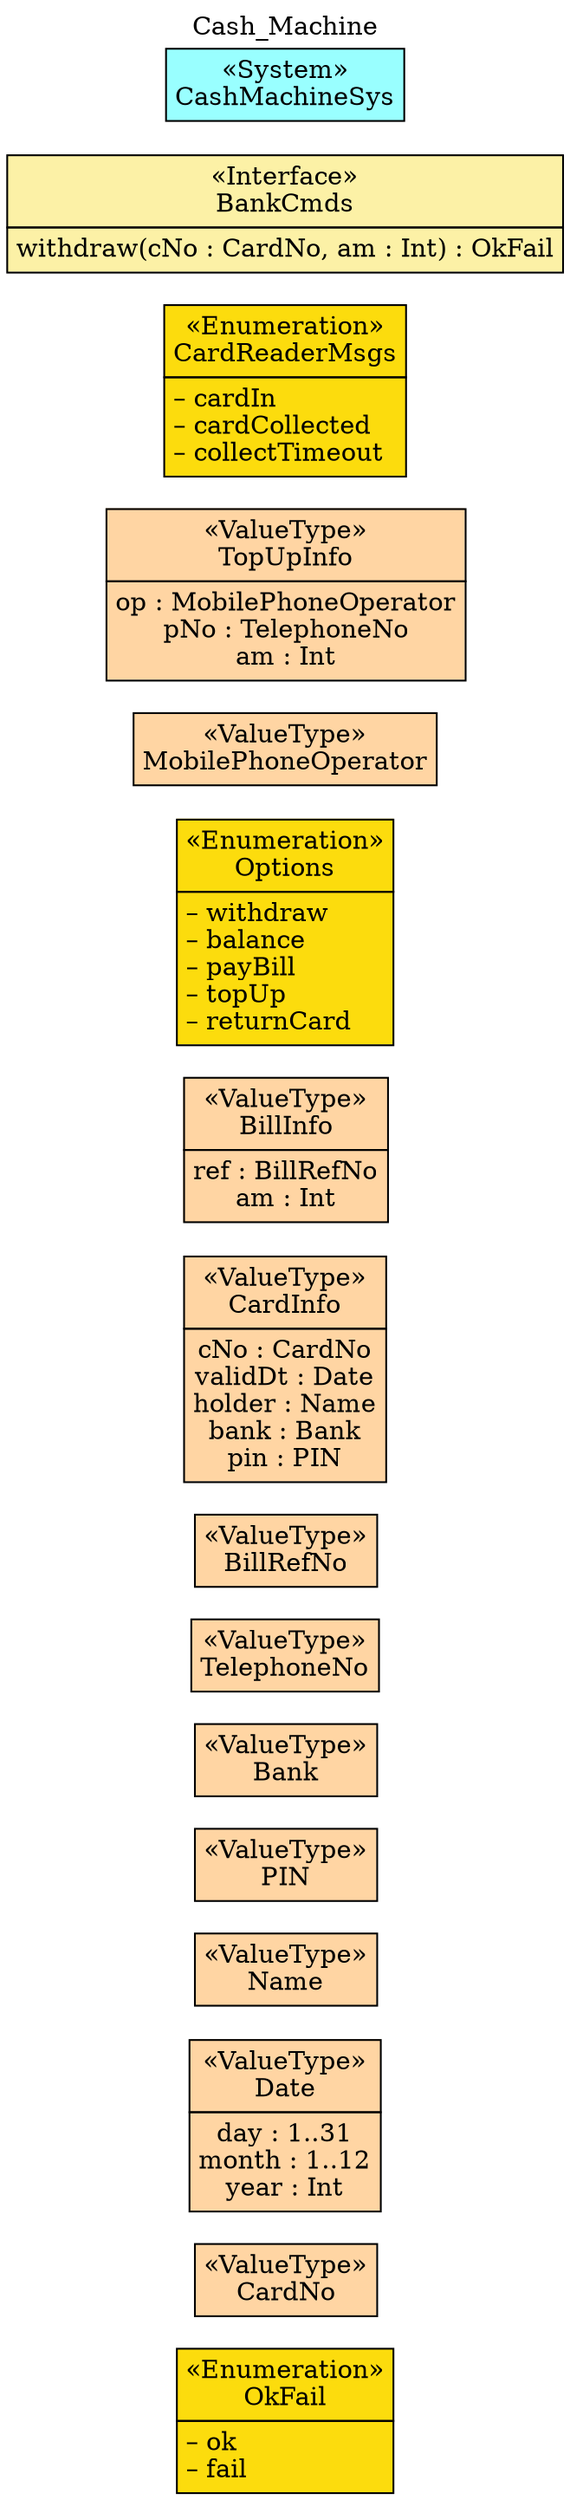 digraph {
compound=true;
rankdir=LR;
label=Cash_Machine;
labelloc=t;
OkFail [shape=plain,fillcolor="#FCDC0D",style = filled,label=<
<table border="0" cellborder="1" cellspacing="0" cellpadding="4">
<tr> <td>«Enumeration»<br/>OkFail</td></tr><tr><td align="left">– ok<br align="left"/>
– fail<br align="left"/>
</td> </tr></table>>];
CardNo [shape=plain,fillcolor="#FFD5A3",style = filled,label=<
<table border="0" cellborder="1" cellspacing="0" cellpadding="4">
<tr> <td>«ValueType»<br/>CardNo</td> </tr></table>>];
Date [shape=plain,fillcolor="#FFD5A3",style = filled,label=<
<table border="0" cellborder="1" cellspacing="0" cellpadding="4">
<tr> <td>«ValueType»<br/>Date</td> </tr><tr> <td align="left">
day : 1..31<br/>
month : 1..12<br/>
year : Int</td> </tr></table>>];
Name [shape=plain,fillcolor="#FFD5A3",style = filled,label=<
<table border="0" cellborder="1" cellspacing="0" cellpadding="4">
<tr> <td>«ValueType»<br/>Name</td> </tr></table>>];
PIN [shape=plain,fillcolor="#FFD5A3",style = filled,label=<
<table border="0" cellborder="1" cellspacing="0" cellpadding="4">
<tr> <td>«ValueType»<br/>PIN</td> </tr></table>>];
Bank [shape=plain,fillcolor="#FFD5A3",style = filled,label=<
<table border="0" cellborder="1" cellspacing="0" cellpadding="4">
<tr> <td>«ValueType»<br/>Bank</td> </tr></table>>];
TelephoneNo [shape=plain,fillcolor="#FFD5A3",style = filled,label=<
<table border="0" cellborder="1" cellspacing="0" cellpadding="4">
<tr> <td>«ValueType»<br/>TelephoneNo</td> </tr></table>>];
BillRefNo [shape=plain,fillcolor="#FFD5A3",style = filled,label=<
<table border="0" cellborder="1" cellspacing="0" cellpadding="4">
<tr> <td>«ValueType»<br/>BillRefNo</td> </tr></table>>];
CardInfo [shape=plain,fillcolor="#FFD5A3",style = filled,label=<
<table border="0" cellborder="1" cellspacing="0" cellpadding="4">
<tr> <td>«ValueType»<br/>CardInfo</td> </tr><tr> <td align="left">
cNo : CardNo<br/>
validDt : Date<br/>
holder : Name<br/>
bank : Bank<br/>
pin : PIN</td> </tr></table>>];
BillInfo [shape=plain,fillcolor="#FFD5A3",style = filled,label=<
<table border="0" cellborder="1" cellspacing="0" cellpadding="4">
<tr> <td>«ValueType»<br/>BillInfo</td> </tr><tr> <td align="left">
ref : BillRefNo<br/>
am : Int</td> </tr></table>>];
Options [shape=plain,fillcolor="#FCDC0D",style = filled,label=<
<table border="0" cellborder="1" cellspacing="0" cellpadding="4">
<tr> <td>«Enumeration»<br/>Options</td></tr><tr><td align="left">– withdraw<br align="left"/>
– balance<br align="left"/>
– payBill<br align="left"/>
– topUp<br align="left"/>
– returnCard<br align="left"/>
</td> </tr></table>>];
MobilePhoneOperator [shape=plain,fillcolor="#FFD5A3",style = filled,label=<
<table border="0" cellborder="1" cellspacing="0" cellpadding="4">
<tr> <td>«ValueType»<br/>MobilePhoneOperator</td> </tr></table>>];
TopUpInfo [shape=plain,fillcolor="#FFD5A3",style = filled,label=<
<table border="0" cellborder="1" cellspacing="0" cellpadding="4">
<tr> <td>«ValueType»<br/>TopUpInfo</td> </tr><tr> <td align="left">
op : MobilePhoneOperator<br/>
pNo : TelephoneNo<br/>
am : Int</td> </tr></table>>];
CardReaderMsgs [shape=plain,fillcolor="#FCDC0D",style = filled,label=<
<table border="0" cellborder="1" cellspacing="0" cellpadding="4">
<tr> <td>«Enumeration»<br/>CardReaderMsgs</td></tr><tr><td align="left">– cardIn<br align="left"/>
– cardCollected<br align="left"/>
– collectTimeout<br align="left"/>
</td> </tr></table>>];
BankCmds [shape=plain,fillcolor="#FCF1A6",style = filled,label=<
<table border="0" cellborder="1" cellspacing="0" cellpadding="4">
<tr> <td>«Interface»<br/>BankCmds</td> </tr><tr> <td align="left">
withdraw(cNo : CardNo, am : Int) : OkFail<br align="left"/>
</td></tr></table>>];
CashMachineSys_Block [shape=plain,fillcolor="#99FFFF",style = filled,label=<
<table border="0" cellborder="1" cellspacing="0" cellpadding="4">
<tr> <td>«System»<br/>CashMachineSys</td> </tr></table>>];}